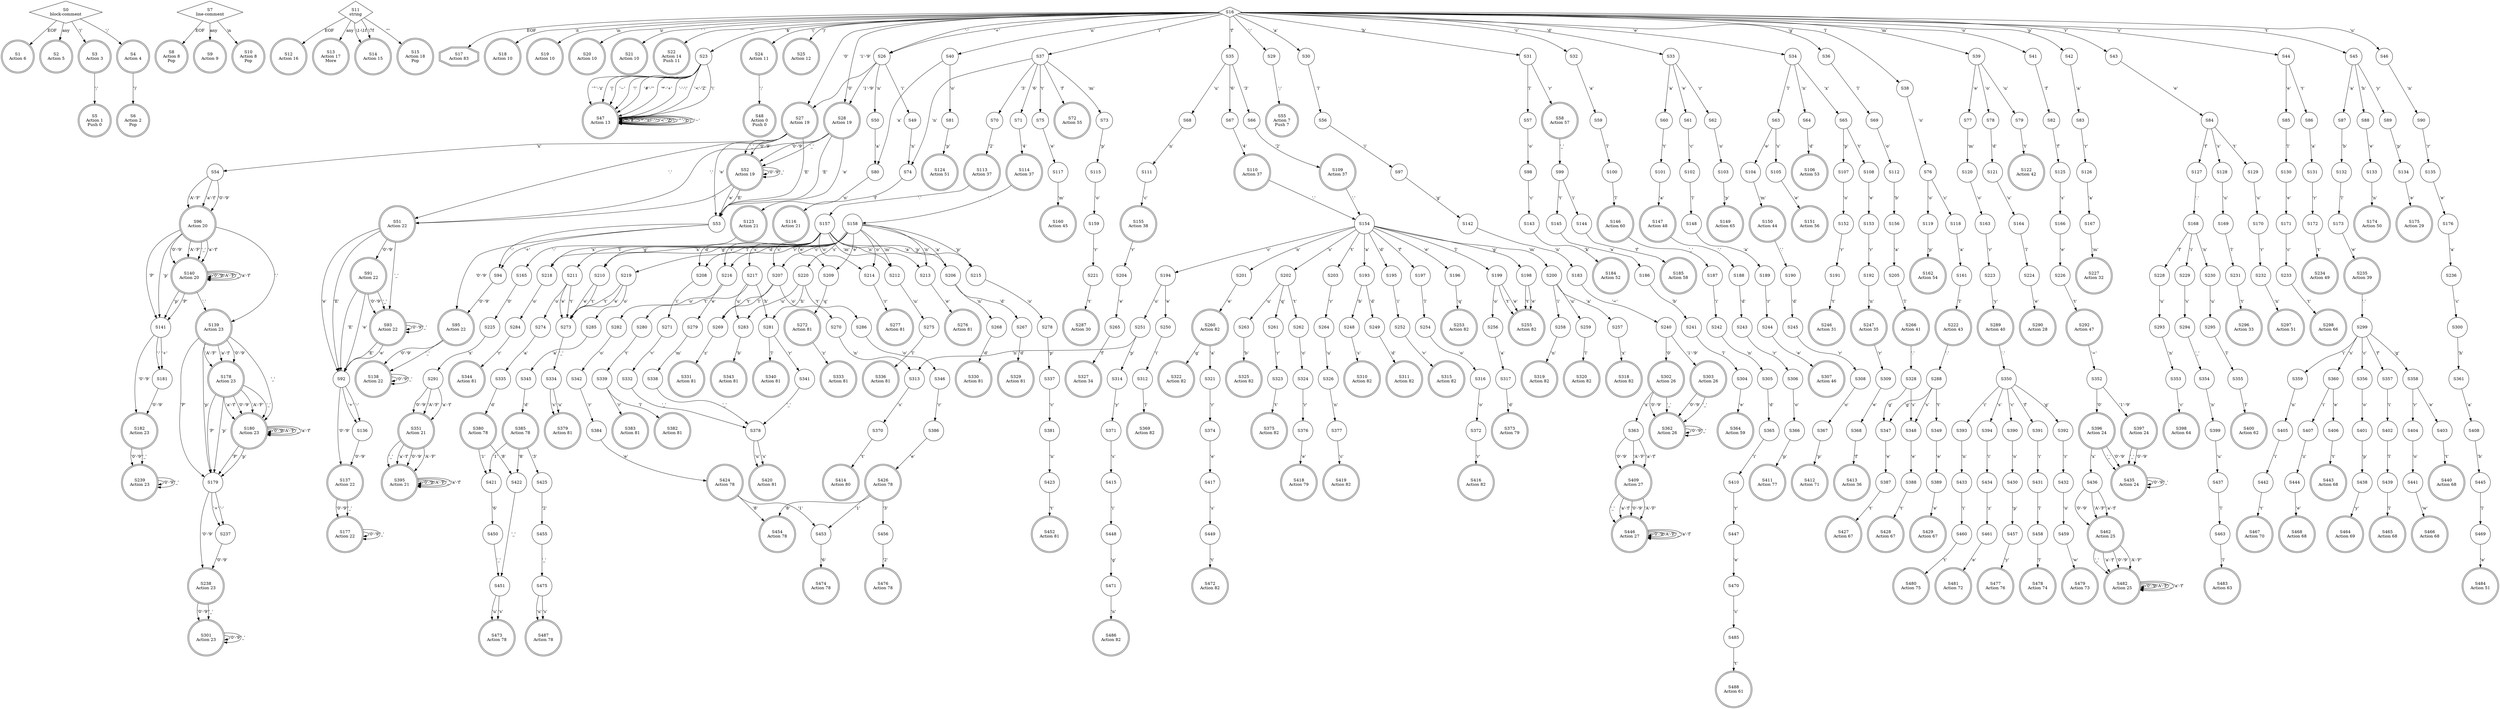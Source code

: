 digraph {
S0 [label="S0\nblock-comment"; shape = diamond];
S0-> S1 [label="EOF"];
S0-> S2 [label="any"];
S0-> S3 [label="'('"];
S0-> S4 [label="';'"];
S1 [label="S1\nAction 6"; shape = doublecircle];
S2 [label="S2\nAction 5"; shape = doublecircle];
S3 [label="S3\nAction 3"; shape = doublecircle];
S3-> S5 [label="';'"];
S4 [label="S4\nAction 4"; shape = doublecircle];
S4-> S6 [label="')'"];
S5 [label="S5\nAction 1\nPush 0"; shape = doublecircle];
S6 [label="S6\nAction 2\nPop"; shape = doublecircle];
S7 [label="S7\nline-comment"; shape = diamond];
S7-> S8 [label="EOF"];
S7-> S9 [label="any"];
S7-> S10 [label="\\n"];
S8 [label="S8\nAction 8\nPop"; shape = doublecircle];
S9 [label="S9\nAction 9"; shape = doublecircle];
S10 [label="S10\nAction 8\nPop"; shape = doublecircle];
S11 [label="S11\nstring"; shape = diamond];
S11-> S12 [label="EOF"];
S11-> S13 [label="any"];
S11-> S14 [label="\\1-\\1f"];
S11-> S15 [label="'\"'"];
S11-> S14 [label="\\7f"];
S12 [label="S12\nAction 16"; shape = doublecircle];
S13 [label="S13\nAction 17\nMore"; shape = doublecircle];
S14 [label="S14\nAction 15"; shape = doublecircle];
S15 [label="S15\nAction 18\nPop"; shape = doublecircle];
S16 [label="S16"; shape = diamond];
S16-> S17 [label="EOF"];
S16-> S18 [label="\\t"];
S16-> S19 [label="\\n"];
S16-> S20 [label="\\r"];
S16-> S21 [label="' '"];
S16-> S22 [label="'\"'"];
S16-> S23 [label="'$'"];
S16-> S24 [label="'('"];
S16-> S25 [label="')'"];
S16-> S26 [label="'+'"];
S16-> S26 [label="'-'"];
S16-> S27 [label="'0'"];
S16-> S28 [label="'1'-'9'"];
S16-> S29 [label="';'"];
S16-> S30 [label="'a'"];
S16-> S31 [label="'b'"];
S16-> S32 [label="'c'"];
S16-> S33 [label="'d'"];
S16-> S34 [label="'e'"];
S16-> S35 [label="'f'"];
S16-> S36 [label="'g'"];
S16-> S37 [label="'i'"];
S16-> S38 [label="'l'"];
S16-> S39 [label="'m'"];
S16-> S40 [label="'n'"];
S16-> S41 [label="'o'"];
S16-> S42 [label="'p'"];
S16-> S43 [label="'r'"];
S16-> S44 [label="'s'"];
S16-> S45 [label="'t'"];
S16-> S46 [label="'u'"];
S17 [label="S17\nAction 83"; shape = doubleoctagon];
S18 [label="S18\nAction 10"; shape = doublecircle];
S19 [label="S19\nAction 10"; shape = doublecircle];
S20 [label="S20\nAction 10"; shape = doublecircle];
S21 [label="S21\nAction 10"; shape = doublecircle];
S22 [label="S22\nAction 14\nPush 11"; shape = doublecircle];
S23 [label="S23"; shape = circle];
S23-> S47 [label="'!'"];
S23-> S47 [label="'#'-'''"];
S23-> S47 [label="'*'-'+'"];
S23-> S47 [label="'-'-':'"];
S23-> S47 [label="'<'-'Z'"];
S23-> S47 [label="'\\'"];
S23-> S47 [label="'^'-'z'"];
S23-> S47 [label="'|'"];
S23-> S47 [label="'~'"];
S24 [label="S24\nAction 11"; shape = doublecircle];
S24-> S48 [label="';'"];
S25 [label="S25\nAction 12"; shape = doublecircle];
S26 [label="S26"; shape = circle];
S26-> S27 [label="'0'"];
S26-> S28 [label="'1'-'9'"];
S26-> S49 [label="'i'"];
S26-> S50 [label="'n'"];
S27 [label="S27\nAction 19"; shape = doublecircle];
S27-> S51 [label="'.'"];
S27-> S52 [label="'0'-'9'"];
S27-> S53 [label="'E'"];
S27-> S52 [label="'_'"];
S27-> S53 [label="'e'"];
S27-> S54 [label="'x'"];
S28 [label="S28\nAction 19"; shape = doublecircle];
S28-> S51 [label="'.'"];
S28-> S52 [label="'0'-'9'"];
S28-> S53 [label="'E'"];
S28-> S52 [label="'_'"];
S28-> S53 [label="'e'"];
S29 [label="S29"; shape = circle];
S29-> S55 [label="';'"];
S30 [label="S30"; shape = circle];
S30-> S56 [label="'l'"];
S31 [label="S31"; shape = circle];
S31-> S57 [label="'l'"];
S31-> S58 [label="'r'"];
S32 [label="S32"; shape = circle];
S32-> S59 [label="'a'"];
S33 [label="S33"; shape = circle];
S33-> S60 [label="'a'"];
S33-> S61 [label="'e'"];
S33-> S62 [label="'r'"];
S34 [label="S34"; shape = circle];
S34-> S63 [label="'l'"];
S34-> S64 [label="'n'"];
S34-> S65 [label="'x'"];
S35 [label="S35"; shape = circle];
S35-> S66 [label="'3'"];
S35-> S67 [label="'6'"];
S35-> S68 [label="'u'"];
S36 [label="S36"; shape = circle];
S36-> S69 [label="'l'"];
S37 [label="S37"; shape = circle];
S37-> S70 [label="'3'"];
S37-> S71 [label="'6'"];
S37-> S72 [label="'f'"];
S37-> S73 [label="'m'"];
S37-> S74 [label="'n'"];
S37-> S75 [label="'t'"];
S38 [label="S38"; shape = circle];
S38-> S76 [label="'o'"];
S39 [label="S39"; shape = circle];
S39-> S77 [label="'e'"];
S39-> S78 [label="'o'"];
S39-> S79 [label="'u'"];
S40 [label="S40"; shape = circle];
S40-> S80 [label="'a'"];
S40-> S81 [label="'o'"];
S41 [label="S41"; shape = circle];
S41-> S82 [label="'f'"];
S42 [label="S42"; shape = circle];
S42-> S83 [label="'a'"];
S43 [label="S43"; shape = circle];
S43-> S84 [label="'e'"];
S44 [label="S44"; shape = circle];
S44-> S85 [label="'e'"];
S44-> S86 [label="'t'"];
S45 [label="S45"; shape = circle];
S45-> S87 [label="'a'"];
S45-> S88 [label="'h'"];
S45-> S89 [label="'y'"];
S46 [label="S46"; shape = circle];
S46-> S90 [label="'n'"];
S47 [label="S47\nAction 13"; shape = doublecircle];
S47-> S47 [label="'!'"];
S47-> S47 [label="'#'-'''"];
S47-> S47 [label="'*'-'+'"];
S47-> S47 [label="'-'-':'"];
S47-> S47 [label="'<'-'Z'"];
S47-> S47 [label="'\\'"];
S47-> S47 [label="'^'-'z'"];
S47-> S47 [label="'|'"];
S47-> S47 [label="'~'"];
S48 [label="S48\nAction 0\nPush 0"; shape = doublecircle];
S49 [label="S49"; shape = circle];
S49-> S74 [label="'n'"];
S50 [label="S50"; shape = circle];
S50-> S80 [label="'a'"];
S51 [label="S51\nAction 22"; shape = doublecircle];
S51-> S91 [label="'0'-'9'"];
S51-> S92 [label="'E'"];
S51-> S93 [label="'_'"];
S51-> S92 [label="'e'"];
S52 [label="S52\nAction 19"; shape = doublecircle];
S52-> S51 [label="'.'"];
S52-> S52 [label="'0'-'9'"];
S52-> S53 [label="'E'"];
S52-> S52 [label="'_'"];
S52-> S53 [label="'e'"];
S53 [label="S53"; shape = circle];
S53-> S94 [label="'+'"];
S53-> S94 [label="'-'"];
S53-> S95 [label="'0'-'9'"];
S54 [label="S54"; shape = circle];
S54-> S96 [label="'0'-'9'"];
S54-> S96 [label="'A'-'F'"];
S54-> S96 [label="'a'-'f'"];
S55 [label="S55\nAction 7\nPush 7"; shape = doublecircle];
S56 [label="S56"; shape = circle];
S56-> S97 [label="'i'"];
S57 [label="S57"; shape = circle];
S57-> S98 [label="'o'"];
S58 [label="S58\nAction 57"; shape = doublecircle];
S58-> S99 [label="'_'"];
S59 [label="S59"; shape = circle];
S59-> S100 [label="'l'"];
S60 [label="S60"; shape = circle];
S60-> S101 [label="'t'"];
S61 [label="S61"; shape = circle];
S61-> S102 [label="'c'"];
S62 [label="S62"; shape = circle];
S62-> S103 [label="'o'"];
S63 [label="S63"; shape = circle];
S63-> S104 [label="'e'"];
S63-> S105 [label="'s'"];
S64 [label="S64"; shape = circle];
S64-> S106 [label="'d'"];
S65 [label="S65"; shape = circle];
S65-> S107 [label="'p'"];
S65-> S108 [label="'t'"];
S66 [label="S66"; shape = circle];
S66-> S109 [label="'2'"];
S67 [label="S67"; shape = circle];
S67-> S110 [label="'4'"];
S68 [label="S68"; shape = circle];
S68-> S111 [label="'n'"];
S69 [label="S69"; shape = circle];
S69-> S112 [label="'o'"];
S70 [label="S70"; shape = circle];
S70-> S113 [label="'2'"];
S71 [label="S71"; shape = circle];
S71-> S114 [label="'4'"];
S72 [label="S72\nAction 55"; shape = doublecircle];
S73 [label="S73"; shape = circle];
S73-> S115 [label="'p'"];
S74 [label="S74"; shape = circle];
S74-> S116 [label="'f'"];
S75 [label="S75"; shape = circle];
S75-> S117 [label="'e'"];
S76 [label="S76"; shape = circle];
S76-> S118 [label="'c'"];
S76-> S119 [label="'o'"];
S77 [label="S77"; shape = circle];
S77-> S120 [label="'m'"];
S78 [label="S78"; shape = circle];
S78-> S121 [label="'d'"];
S79 [label="S79"; shape = circle];
S79-> S122 [label="'t'"];
S80 [label="S80"; shape = circle];
S80-> S123 [label="'n'"];
S81 [label="S81"; shape = circle];
S81-> S124 [label="'p'"];
S82 [label="S82"; shape = circle];
S82-> S125 [label="'f'"];
S83 [label="S83"; shape = circle];
S83-> S126 [label="'r'"];
S84 [label="S84"; shape = circle];
S84-> S127 [label="'f'"];
S84-> S128 [label="'s'"];
S84-> S129 [label="'t'"];
S85 [label="S85"; shape = circle];
S85-> S130 [label="'l'"];
S86 [label="S86"; shape = circle];
S86-> S131 [label="'a'"];
S87 [label="S87"; shape = circle];
S87-> S132 [label="'b'"];
S88 [label="S88"; shape = circle];
S88-> S133 [label="'e'"];
S89 [label="S89"; shape = circle];
S89-> S134 [label="'p'"];
S90 [label="S90"; shape = circle];
S90-> S135 [label="'r'"];
S91 [label="S91\nAction 22"; shape = doublecircle];
S91-> S93 [label="'0'-'9'"];
S91-> S92 [label="'E'"];
S91-> S93 [label="'_'"];
S91-> S92 [label="'e'"];
S92 [label="S92"; shape = circle];
S92-> S136 [label="'+'"];
S92-> S136 [label="'-'"];
S92-> S137 [label="'0'-'9'"];
S93 [label="S93\nAction 22"; shape = doublecircle];
S93-> S93 [label="'0'-'9'"];
S93-> S92 [label="'E'"];
S93-> S93 [label="'_'"];
S93-> S92 [label="'e'"];
S94 [label="S94"; shape = circle];
S94-> S95 [label="'0'-'9'"];
S95 [label="S95\nAction 22"; shape = doublecircle];
S95-> S138 [label="'0'-'9'"];
S95-> S138 [label="'_'"];
S96 [label="S96\nAction 20"; shape = doublecircle];
S96-> S139 [label="'.'"];
S96-> S140 [label="'0'-'9'"];
S96-> S140 [label="'A'-'F'"];
S96-> S141 [label="'P'"];
S96-> S140 [label="'_'"];
S96-> S140 [label="'a'-'f'"];
S96-> S141 [label="'p'"];
S97 [label="S97"; shape = circle];
S97-> S142 [label="'g'"];
S98 [label="S98"; shape = circle];
S98-> S143 [label="'c'"];
S99 [label="S99"; shape = circle];
S99-> S144 [label="'i'"];
S99-> S145 [label="'t'"];
S100 [label="S100"; shape = circle];
S100-> S146 [label="'l'"];
S101 [label="S101"; shape = circle];
S101-> S147 [label="'a'"];
S102 [label="S102"; shape = circle];
S102-> S148 [label="'l'"];
S103 [label="S103"; shape = circle];
S103-> S149 [label="'p'"];
S104 [label="S104"; shape = circle];
S104-> S150 [label="'m'"];
S105 [label="S105"; shape = circle];
S105-> S151 [label="'e'"];
S106 [label="S106\nAction 53"; shape = doublecircle];
S107 [label="S107"; shape = circle];
S107-> S152 [label="'o'"];
S108 [label="S108"; shape = circle];
S108-> S153 [label="'e'"];
S109 [label="S109\nAction 37"; shape = doublecircle];
S109-> S154 [label="'.'"];
S110 [label="S110\nAction 37"; shape = doublecircle];
S110-> S154 [label="'.'"];
S111 [label="S111"; shape = circle];
S111-> S155 [label="'c'"];
S112 [label="S112"; shape = circle];
S112-> S156 [label="'b'"];
S113 [label="S113\nAction 37"; shape = doublecircle];
S113-> S157 [label="'.'"];
S114 [label="S114\nAction 37"; shape = doublecircle];
S114-> S158 [label="'.'"];
S115 [label="S115"; shape = circle];
S115-> S159 [label="'o'"];
S116 [label="S116\nAction 21"; shape = doublecircle];
S117 [label="S117"; shape = circle];
S117-> S160 [label="'m'"];
S118 [label="S118"; shape = circle];
S118-> S161 [label="'a'"];
S119 [label="S119"; shape = circle];
S119-> S162 [label="'p'"];
S120 [label="S120"; shape = circle];
S120-> S163 [label="'o'"];
S121 [label="S121"; shape = circle];
S121-> S164 [label="'u'"];
S122 [label="S122\nAction 42"; shape = doublecircle];
S123 [label="S123\nAction 21"; shape = doublecircle];
S123-> S165 [label="':'"];
S124 [label="S124\nAction 51"; shape = doublecircle];
S125 [label="S125"; shape = circle];
S125-> S166 [label="'s'"];
S126 [label="S126"; shape = circle];
S126-> S167 [label="'a'"];
S127 [label="S127"; shape = circle];
S127-> S168 [label="'.'"];
S128 [label="S128"; shape = circle];
S128-> S169 [label="'u'"];
S129 [label="S129"; shape = circle];
S129-> S170 [label="'u'"];
S130 [label="S130"; shape = circle];
S130-> S171 [label="'e'"];
S131 [label="S131"; shape = circle];
S131-> S172 [label="'r'"];
S132 [label="S132"; shape = circle];
S132-> S173 [label="'l'"];
S133 [label="S133"; shape = circle];
S133-> S174 [label="'n'"];
S134 [label="S134"; shape = circle];
S134-> S175 [label="'e'"];
S135 [label="S135"; shape = circle];
S135-> S176 [label="'e'"];
S136 [label="S136"; shape = circle];
S136-> S137 [label="'0'-'9'"];
S137 [label="S137\nAction 22"; shape = doublecircle];
S137-> S177 [label="'0'-'9'"];
S137-> S177 [label="'_'"];
S138 [label="S138\nAction 22"; shape = doublecircle];
S138-> S138 [label="'0'-'9'"];
S138-> S138 [label="'_'"];
S139 [label="S139\nAction 23"; shape = doublecircle];
S139-> S178 [label="'0'-'9'"];
S139-> S178 [label="'A'-'F'"];
S139-> S179 [label="'P'"];
S139-> S180 [label="'_'"];
S139-> S178 [label="'a'-'f'"];
S139-> S179 [label="'p'"];
S140 [label="S140\nAction 20"; shape = doublecircle];
S140-> S139 [label="'.'"];
S140-> S140 [label="'0'-'9'"];
S140-> S140 [label="'A'-'F'"];
S140-> S141 [label="'P'"];
S140-> S140 [label="'_'"];
S140-> S140 [label="'a'-'f'"];
S140-> S141 [label="'p'"];
S141 [label="S141"; shape = circle];
S141-> S181 [label="'+'"];
S141-> S181 [label="'-'"];
S141-> S182 [label="'0'-'9'"];
S142 [label="S142"; shape = circle];
S142-> S183 [label="'n'"];
S143 [label="S143"; shape = circle];
S143-> S184 [label="'k'"];
S144 [label="S144"; shape = circle];
S144-> S185 [label="'f'"];
S145 [label="S145"; shape = circle];
S145-> S186 [label="'a'"];
S146 [label="S146\nAction 60"; shape = doublecircle];
S146-> S187 [label="'_'"];
S147 [label="S147\nAction 48"; shape = doublecircle];
S147-> S188 [label="'.'"];
S148 [label="S148"; shape = circle];
S148-> S189 [label="'a'"];
S149 [label="S149\nAction 65"; shape = doublecircle];
S150 [label="S150\nAction 44"; shape = doublecircle];
S150-> S190 [label="'.'"];
S151 [label="S151\nAction 56"; shape = doublecircle];
S152 [label="S152"; shape = circle];
S152-> S191 [label="'r'"];
S153 [label="S153"; shape = circle];
S153-> S192 [label="'r'"];
S154 [label="S154"; shape = circle];
S154-> S193 [label="'a'"];
S154-> S194 [label="'c'"];
S154-> S195 [label="'d'"];
S154-> S196 [label="'e'"];
S154-> S197 [label="'f'"];
S154-> S198 [label="'g'"];
S154-> S199 [label="'l'"];
S154-> S200 [label="'m'"];
S154-> S201 [label="'n'"];
S154-> S202 [label="'s'"];
S154-> S203 [label="'t'"];
S155 [label="S155\nAction 38"; shape = doublecircle];
S155-> S204 [label="'r'"];
S156 [label="S156"; shape = circle];
S156-> S205 [label="'a'"];
S157 [label="S157"; shape = circle];
S157-> S206 [label="'a'"];
S157-> S207 [label="'c'"];
S157-> S208 [label="'d'"];
S157-> S209 [label="'e'"];
S157-> S210 [label="'g'"];
S157-> S211 [label="'l'"];
S157-> S212 [label="'m'"];
S157-> S213 [label="'n'"];
S157-> S214 [label="'o'"];
S157-> S215 [label="'p'"];
S157-> S216 [label="'r'"];
S157-> S217 [label="'s'"];
S157-> S218 [label="'x'"];
S158 [label="S158"; shape = circle];
S158-> S206 [label="'a'"];
S158-> S207 [label="'c'"];
S158-> S208 [label="'d'"];
S158-> S209 [label="'e'"];
S158-> S210 [label="'g'"];
S158-> S219 [label="'l'"];
S158-> S212 [label="'m'"];
S158-> S213 [label="'n'"];
S158-> S214 [label="'o'"];
S158-> S215 [label="'p'"];
S158-> S216 [label="'r'"];
S158-> S220 [label="'s'"];
S158-> S218 [label="'x'"];
S159 [label="S159"; shape = circle];
S159-> S221 [label="'r'"];
S160 [label="S160\nAction 45"; shape = doublecircle];
S161 [label="S161"; shape = circle];
S161-> S222 [label="'l'"];
S162 [label="S162\nAction 54"; shape = doublecircle];
S163 [label="S163"; shape = circle];
S163-> S223 [label="'r'"];
S164 [label="S164"; shape = circle];
S164-> S224 [label="'l'"];
S165 [label="S165"; shape = circle];
S165-> S225 [label="'0'"];
S166 [label="S166"; shape = circle];
S166-> S226 [label="'e'"];
S167 [label="S167"; shape = circle];
S167-> S227 [label="'m'"];
S168 [label="S168"; shape = circle];
S168-> S228 [label="'f'"];
S168-> S229 [label="'i'"];
S168-> S230 [label="'n'"];
S169 [label="S169"; shape = circle];
S169-> S231 [label="'l'"];
S170 [label="S170"; shape = circle];
S170-> S232 [label="'r'"];
S171 [label="S171"; shape = circle];
S171-> S233 [label="'c'"];
S172 [label="S172"; shape = circle];
S172-> S234 [label="'t'"];
S173 [label="S173"; shape = circle];
S173-> S235 [label="'e'"];
S174 [label="S174\nAction 50"; shape = doublecircle];
S175 [label="S175\nAction 29"; shape = doublecircle];
S176 [label="S176"; shape = circle];
S176-> S236 [label="'a'"];
S177 [label="S177\nAction 22"; shape = doublecircle];
S177-> S177 [label="'0'-'9'"];
S177-> S177 [label="'_'"];
S178 [label="S178\nAction 23"; shape = doublecircle];
S178-> S180 [label="'0'-'9'"];
S178-> S180 [label="'A'-'F'"];
S178-> S179 [label="'P'"];
S178-> S180 [label="'_'"];
S178-> S180 [label="'a'-'f'"];
S178-> S179 [label="'p'"];
S179 [label="S179"; shape = circle];
S179-> S237 [label="'+'"];
S179-> S237 [label="'-'"];
S179-> S238 [label="'0'-'9'"];
S180 [label="S180\nAction 23"; shape = doublecircle];
S180-> S180 [label="'0'-'9'"];
S180-> S180 [label="'A'-'F'"];
S180-> S179 [label="'P'"];
S180-> S180 [label="'_'"];
S180-> S180 [label="'a'-'f'"];
S180-> S179 [label="'p'"];
S181 [label="S181"; shape = circle];
S181-> S182 [label="'0'-'9'"];
S182 [label="S182\nAction 23"; shape = doublecircle];
S182-> S239 [label="'0'-'9'"];
S182-> S239 [label="'_'"];
S183 [label="S183"; shape = circle];
S183-> S240 [label="'='"];
S184 [label="S184\nAction 52"; shape = doublecircle];
S185 [label="S185\nAction 58"; shape = doublecircle];
S186 [label="S186"; shape = circle];
S186-> S241 [label="'b'"];
S187 [label="S187"; shape = circle];
S187-> S242 [label="'i'"];
S188 [label="S188"; shape = circle];
S188-> S243 [label="'d'"];
S189 [label="S189"; shape = circle];
S189-> S244 [label="'r'"];
S190 [label="S190"; shape = circle];
S190-> S245 [label="'d'"];
S191 [label="S191"; shape = circle];
S191-> S246 [label="'t'"];
S192 [label="S192"; shape = circle];
S192-> S247 [label="'n'"];
S193 [label="S193"; shape = circle];
S193-> S248 [label="'b'"];
S193-> S249 [label="'d'"];
S194 [label="S194"; shape = circle];
S194-> S250 [label="'e'"];
S194-> S251 [label="'o'"];
S195 [label="S195"; shape = circle];
S195-> S252 [label="'i'"];
S196 [label="S196"; shape = circle];
S196-> S253 [label="'q'"];
S197 [label="S197"; shape = circle];
S197-> S254 [label="'l'"];
S198 [label="S198"; shape = circle];
S198-> S255 [label="'e'"];
S198-> S255 [label="'t'"];
S199 [label="S199"; shape = circle];
S199-> S255 [label="'e'"];
S199-> S256 [label="'o'"];
S199-> S255 [label="'t'"];
S200 [label="S200"; shape = circle];
S200-> S257 [label="'a'"];
S200-> S258 [label="'i'"];
S200-> S259 [label="'u'"];
S201 [label="S201"; shape = circle];
S201-> S260 [label="'e'"];
S202 [label="S202"; shape = circle];
S202-> S261 [label="'q'"];
S202-> S262 [label="'t'"];
S202-> S263 [label="'u'"];
S203 [label="S203"; shape = circle];
S203-> S264 [label="'r'"];
S204 [label="S204"; shape = circle];
S204-> S265 [label="'e'"];
S205 [label="S205"; shape = circle];
S205-> S266 [label="'l'"];
S206 [label="S206"; shape = circle];
S206-> S267 [label="'d'"];
S206-> S268 [label="'n'"];
S207 [label="S207"; shape = circle];
S207-> S269 [label="'l'"];
S207-> S270 [label="'o'"];
S207-> S269 [label="'t'"];
S208 [label="S208"; shape = circle];
S208-> S271 [label="'i'"];
S209 [label="S209"; shape = circle];
S209-> S272 [label="'q'"];
S210 [label="S210"; shape = circle];
S210-> S273 [label="'e'"];
S210-> S273 [label="'t'"];
S211 [label="S211"; shape = circle];
S211-> S273 [label="'e'"];
S211-> S274 [label="'o'"];
S211-> S273 [label="'t'"];
S212 [label="S212"; shape = circle];
S212-> S275 [label="'u'"];
S213 [label="S213"; shape = circle];
S213-> S276 [label="'e'"];
S214 [label="S214"; shape = circle];
S214-> S277 [label="'r'"];
S215 [label="S215"; shape = circle];
S215-> S278 [label="'o'"];
S216 [label="S216"; shape = circle];
S216-> S279 [label="'e'"];
S216-> S280 [label="'o'"];
S217 [label="S217"; shape = circle];
S217-> S281 [label="'h'"];
S217-> S282 [label="'t'"];
S217-> S283 [label="'u'"];
S218 [label="S218"; shape = circle];
S218-> S284 [label="'o'"];
S219 [label="S219"; shape = circle];
S219-> S273 [label="'e'"];
S219-> S285 [label="'o'"];
S219-> S273 [label="'t'"];
S220 [label="S220"; shape = circle];
S220-> S281 [label="'h'"];
S220-> S286 [label="'t'"];
S220-> S283 [label="'u'"];
S221 [label="S221"; shape = circle];
S221-> S287 [label="'t'"];
S222 [label="S222\nAction 43"; shape = doublecircle];
S222-> S288 [label="'.'"];
S223 [label="S223"; shape = circle];
S223-> S289 [label="'y'"];
S224 [label="S224"; shape = circle];
S224-> S290 [label="'e'"];
S225 [label="S225"; shape = circle];
S225-> S291 [label="'x'"];
S226 [label="S226"; shape = circle];
S226-> S292 [label="'t'"];
S227 [label="S227\nAction 32"; shape = doublecircle];
S228 [label="S228"; shape = circle];
S228-> S293 [label="'u'"];
S229 [label="S229"; shape = circle];
S229-> S294 [label="'s'"];
S230 [label="S230"; shape = circle];
S230-> S295 [label="'u'"];
S231 [label="S231"; shape = circle];
S231-> S296 [label="'t'"];
S232 [label="S232"; shape = circle];
S232-> S297 [label="'n'"];
S233 [label="S233"; shape = circle];
S233-> S298 [label="'t'"];
S234 [label="S234\nAction 49"; shape = doublecircle];
S235 [label="S235\nAction 39"; shape = doublecircle];
S235-> S299 [label="'.'"];
S236 [label="S236"; shape = circle];
S236-> S300 [label="'c'"];
S237 [label="S237"; shape = circle];
S237-> S238 [label="'0'-'9'"];
S238 [label="S238\nAction 23"; shape = doublecircle];
S238-> S301 [label="'0'-'9'"];
S238-> S301 [label="'_'"];
S239 [label="S239\nAction 23"; shape = doublecircle];
S239-> S239 [label="'0'-'9'"];
S239-> S239 [label="'_'"];
S240 [label="S240"; shape = circle];
S240-> S302 [label="'0'"];
S240-> S303 [label="'1'-'9'"];
S241 [label="S241"; shape = circle];
S241-> S304 [label="'l'"];
S242 [label="S242"; shape = circle];
S242-> S305 [label="'n'"];
S243 [label="S243"; shape = circle];
S243-> S306 [label="'r'"];
S244 [label="S244"; shape = circle];
S244-> S307 [label="'e'"];
S245 [label="S245"; shape = circle];
S245-> S308 [label="'r'"];
S246 [label="S246\nAction 31"; shape = doublecircle];
S247 [label="S247\nAction 35"; shape = doublecircle];
S247-> S309 [label="'r'"];
S248 [label="S248"; shape = circle];
S248-> S310 [label="'s'"];
S249 [label="S249"; shape = circle];
S249-> S311 [label="'d'"];
S250 [label="S250"; shape = circle];
S250-> S312 [label="'i'"];
S251 [label="S251"; shape = circle];
S251-> S313 [label="'n'"];
S251-> S314 [label="'p'"];
S252 [label="S252"; shape = circle];
S252-> S315 [label="'v'"];
S253 [label="S253\nAction 82"; shape = doublecircle];
S254 [label="S254"; shape = circle];
S254-> S316 [label="'o'"];
S255 [label="S255\nAction 82"; shape = doublecircle];
S256 [label="S256"; shape = circle];
S256-> S317 [label="'a'"];
S257 [label="S257"; shape = circle];
S257-> S318 [label="'x'"];
S258 [label="S258"; shape = circle];
S258-> S319 [label="'n'"];
S259 [label="S259"; shape = circle];
S259-> S320 [label="'l'"];
S260 [label="S260\nAction 82"; shape = doublecircle];
S260-> S321 [label="'a'"];
S260-> S322 [label="'g'"];
S261 [label="S261"; shape = circle];
S261-> S323 [label="'r'"];
S262 [label="S262"; shape = circle];
S262-> S324 [label="'o'"];
S263 [label="S263"; shape = circle];
S263-> S325 [label="'b'"];
S264 [label="S264"; shape = circle];
S264-> S326 [label="'u'"];
S265 [label="S265"; shape = circle];
S265-> S327 [label="'f'"];
S266 [label="S266\nAction 41"; shape = doublecircle];
S266-> S328 [label="'.'"];
S267 [label="S267"; shape = circle];
S267-> S329 [label="'d'"];
S268 [label="S268"; shape = circle];
S268-> S330 [label="'d'"];
S269 [label="S269"; shape = circle];
S269-> S331 [label="'z'"];
S270 [label="S270"; shape = circle];
S270-> S313 [label="'n'"];
S271 [label="S271"; shape = circle];
S271-> S332 [label="'v'"];
S272 [label="S272\nAction 81"; shape = doublecircle];
S272-> S333 [label="'z'"];
S273 [label="S273"; shape = circle];
S273-> S334 [label="'_'"];
S274 [label="S274"; shape = circle];
S274-> S335 [label="'a'"];
S275 [label="S275"; shape = circle];
S275-> S336 [label="'l'"];
S276 [label="S276\nAction 81"; shape = doublecircle];
S277 [label="S277\nAction 81"; shape = doublecircle];
S278 [label="S278"; shape = circle];
S278-> S337 [label="'p'"];
S279 [label="S279"; shape = circle];
S279-> S338 [label="'m'"];
S280 [label="S280"; shape = circle];
S280-> S339 [label="'t'"];
S281 [label="S281"; shape = circle];
S281-> S340 [label="'l'"];
S281-> S341 [label="'r'"];
S282 [label="S282"; shape = circle];
S282-> S342 [label="'o'"];
S283 [label="S283"; shape = circle];
S283-> S343 [label="'b'"];
S284 [label="S284"; shape = circle];
S284-> S344 [label="'r'"];
S285 [label="S285"; shape = circle];
S285-> S345 [label="'a'"];
S286 [label="S286"; shape = circle];
S286-> S346 [label="'o'"];
S287 [label="S287\nAction 30"; shape = doublecircle];
S288 [label="S288"; shape = circle];
S288-> S347 [label="'g'"];
S288-> S348 [label="'s'"];
S288-> S349 [label="'t'"];
S289 [label="S289\nAction 40"; shape = doublecircle];
S289-> S350 [label="'.'"];
S290 [label="S290\nAction 28"; shape = doublecircle];
S291 [label="S291"; shape = circle];
S291-> S351 [label="'0'-'9'"];
S291-> S351 [label="'A'-'F'"];
S291-> S351 [label="'a'-'f'"];
S292 [label="S292\nAction 47"; shape = doublecircle];
S292-> S352 [label="'='"];
S293 [label="S293"; shape = circle];
S293-> S353 [label="'n'"];
S294 [label="S294"; shape = circle];
S294-> S354 [label="'_'"];
S295 [label="S295"; shape = circle];
S295-> S355 [label="'l'"];
S296 [label="S296\nAction 33"; shape = doublecircle];
S297 [label="S297\nAction 51"; shape = doublecircle];
S298 [label="S298\nAction 66"; shape = doublecircle];
S299 [label="S299"; shape = circle];
S299-> S356 [label="'c'"];
S299-> S357 [label="'f'"];
S299-> S358 [label="'g'"];
S299-> S359 [label="'i'"];
S299-> S360 [label="'s'"];
S300 [label="S300"; shape = circle];
S300-> S361 [label="'h'"];
S301 [label="S301\nAction 23"; shape = doublecircle];
S301-> S301 [label="'0'-'9'"];
S301-> S301 [label="'_'"];
S302 [label="S302\nAction 26"; shape = doublecircle];
S302-> S362 [label="'0'-'9'"];
S302-> S362 [label="'_'"];
S302-> S363 [label="'x'"];
S303 [label="S303\nAction 26"; shape = doublecircle];
S303-> S362 [label="'0'-'9'"];
S303-> S362 [label="'_'"];
S304 [label="S304"; shape = circle];
S304-> S364 [label="'e'"];
S305 [label="S305"; shape = circle];
S305-> S365 [label="'d'"];
S306 [label="S306"; shape = circle];
S306-> S366 [label="'o'"];
S307 [label="S307\nAction 46"; shape = doublecircle];
S308 [label="S308"; shape = circle];
S308-> S367 [label="'o'"];
S309 [label="S309"; shape = circle];
S309-> S368 [label="'e'"];
S310 [label="S310\nAction 82"; shape = doublecircle];
S311 [label="S311\nAction 82"; shape = doublecircle];
S312 [label="S312"; shape = circle];
S312-> S369 [label="'l'"];
S313 [label="S313"; shape = circle];
S313-> S370 [label="'s'"];
S314 [label="S314"; shape = circle];
S314-> S371 [label="'y'"];
S315 [label="S315\nAction 82"; shape = doublecircle];
S316 [label="S316"; shape = circle];
S316-> S372 [label="'o'"];
S317 [label="S317"; shape = circle];
S317-> S373 [label="'d'"];
S318 [label="S318\nAction 82"; shape = doublecircle];
S319 [label="S319\nAction 82"; shape = doublecircle];
S320 [label="S320\nAction 82"; shape = doublecircle];
S321 [label="S321"; shape = circle];
S321-> S374 [label="'r'"];
S322 [label="S322\nAction 82"; shape = doublecircle];
S323 [label="S323"; shape = circle];
S323-> S375 [label="'t'"];
S324 [label="S324"; shape = circle];
S324-> S376 [label="'r'"];
S325 [label="S325\nAction 82"; shape = doublecircle];
S326 [label="S326"; shape = circle];
S326-> S377 [label="'n'"];
S327 [label="S327\nAction 34"; shape = doublecircle];
S328 [label="S328"; shape = circle];
S328-> S347 [label="'g'"];
S328-> S348 [label="'s'"];
S329 [label="S329\nAction 81"; shape = doublecircle];
S330 [label="S330\nAction 81"; shape = doublecircle];
S331 [label="S331\nAction 81"; shape = doublecircle];
S332 [label="S332"; shape = circle];
S332-> S378 [label="'_'"];
S333 [label="S333\nAction 81"; shape = doublecircle];
S334 [label="S334"; shape = circle];
S334-> S379 [label="'s'"];
S334-> S379 [label="'u'"];
S335 [label="S335"; shape = circle];
S335-> S380 [label="'d'"];
S336 [label="S336\nAction 81"; shape = doublecircle];
S337 [label="S337"; shape = circle];
S337-> S381 [label="'c'"];
S338 [label="S338"; shape = circle];
S338-> S378 [label="'_'"];
S339 [label="S339"; shape = circle];
S339-> S382 [label="'l'"];
S339-> S383 [label="'r'"];
S340 [label="S340\nAction 81"; shape = doublecircle];
S341 [label="S341"; shape = circle];
S341-> S378 [label="'_'"];
S342 [label="S342"; shape = circle];
S342-> S384 [label="'r'"];
S343 [label="S343\nAction 81"; shape = doublecircle];
S344 [label="S344\nAction 81"; shape = doublecircle];
S345 [label="S345"; shape = circle];
S345-> S385 [label="'d'"];
S346 [label="S346"; shape = circle];
S346-> S386 [label="'r'"];
S347 [label="S347"; shape = circle];
S347-> S387 [label="'e'"];
S348 [label="S348"; shape = circle];
S348-> S388 [label="'e'"];
S349 [label="S349"; shape = circle];
S349-> S389 [label="'e'"];
S350 [label="S350"; shape = circle];
S350-> S390 [label="'c'"];
S350-> S391 [label="'f'"];
S350-> S392 [label="'g'"];
S350-> S393 [label="'i'"];
S350-> S394 [label="'s'"];
S351 [label="S351\nAction 21"; shape = doublecircle];
S351-> S395 [label="'0'-'9'"];
S351-> S395 [label="'A'-'F'"];
S351-> S395 [label="'_'"];
S351-> S395 [label="'a'-'f'"];
S352 [label="S352"; shape = circle];
S352-> S396 [label="'0'"];
S352-> S397 [label="'1'-'9'"];
S353 [label="S353"; shape = circle];
S353-> S398 [label="'c'"];
S354 [label="S354"; shape = circle];
S354-> S399 [label="'n'"];
S355 [label="S355"; shape = circle];
S355-> S400 [label="'l'"];
S356 [label="S356"; shape = circle];
S356-> S401 [label="'o'"];
S357 [label="S357"; shape = circle];
S357-> S402 [label="'i'"];
S358 [label="S358"; shape = circle];
S358-> S403 [label="'e'"];
S358-> S404 [label="'r'"];
S359 [label="S359"; shape = circle];
S359-> S405 [label="'n'"];
S360 [label="S360"; shape = circle];
S360-> S406 [label="'e'"];
S360-> S407 [label="'i'"];
S361 [label="S361"; shape = circle];
S361-> S408 [label="'a'"];
S362 [label="S362\nAction 26"; shape = doublecircle];
S362-> S362 [label="'0'-'9'"];
S362-> S362 [label="'_'"];
S363 [label="S363"; shape = circle];
S363-> S409 [label="'0'-'9'"];
S363-> S409 [label="'A'-'F'"];
S363-> S409 [label="'a'-'f'"];
S364 [label="S364\nAction 59"; shape = doublecircle];
S365 [label="S365"; shape = circle];
S365-> S410 [label="'i'"];
S366 [label="S366"; shape = circle];
S366-> S411 [label="'p'"];
S367 [label="S367"; shape = circle];
S367-> S412 [label="'p'"];
S368 [label="S368"; shape = circle];
S368-> S413 [label="'f'"];
S369 [label="S369\nAction 82"; shape = doublecircle];
S370 [label="S370"; shape = circle];
S370-> S414 [label="'t'"];
S371 [label="S371"; shape = circle];
S371-> S415 [label="'s'"];
S372 [label="S372"; shape = circle];
S372-> S416 [label="'r'"];
S373 [label="S373\nAction 79"; shape = doublecircle];
S374 [label="S374"; shape = circle];
S374-> S417 [label="'e'"];
S375 [label="S375\nAction 82"; shape = doublecircle];
S376 [label="S376"; shape = circle];
S376-> S418 [label="'e'"];
S377 [label="S377"; shape = circle];
S377-> S419 [label="'c'"];
S378 [label="S378"; shape = circle];
S378-> S420 [label="'s'"];
S378-> S420 [label="'u'"];
S379 [label="S379\nAction 81"; shape = doublecircle];
S380 [label="S380\nAction 78"; shape = doublecircle];
S380-> S421 [label="'1'"];
S380-> S422 [label="'8'"];
S381 [label="S381"; shape = circle];
S381-> S423 [label="'n'"];
S382 [label="S382\nAction 81"; shape = doublecircle];
S383 [label="S383\nAction 81"; shape = doublecircle];
S384 [label="S384"; shape = circle];
S384-> S424 [label="'e'"];
S385 [label="S385\nAction 78"; shape = doublecircle];
S385-> S421 [label="'1'"];
S385-> S425 [label="'3'"];
S385-> S422 [label="'8'"];
S386 [label="S386"; shape = circle];
S386-> S426 [label="'e'"];
S387 [label="S387"; shape = circle];
S387-> S427 [label="'t'"];
S388 [label="S388"; shape = circle];
S388-> S428 [label="'t'"];
S389 [label="S389"; shape = circle];
S389-> S429 [label="'e'"];
S390 [label="S390"; shape = circle];
S390-> S430 [label="'o'"];
S391 [label="S391"; shape = circle];
S391-> S431 [label="'i'"];
S392 [label="S392"; shape = circle];
S392-> S432 [label="'r'"];
S393 [label="S393"; shape = circle];
S393-> S433 [label="'n'"];
S394 [label="S394"; shape = circle];
S394-> S434 [label="'i'"];
S395 [label="S395\nAction 21"; shape = doublecircle];
S395-> S395 [label="'0'-'9'"];
S395-> S395 [label="'A'-'F'"];
S395-> S395 [label="'_'"];
S395-> S395 [label="'a'-'f'"];
S396 [label="S396\nAction 24"; shape = doublecircle];
S396-> S435 [label="'0'-'9'"];
S396-> S435 [label="'_'"];
S396-> S436 [label="'x'"];
S397 [label="S397\nAction 24"; shape = doublecircle];
S397-> S435 [label="'0'-'9'"];
S397-> S435 [label="'_'"];
S398 [label="S398\nAction 64"; shape = doublecircle];
S399 [label="S399"; shape = circle];
S399-> S437 [label="'u'"];
S400 [label="S400\nAction 62"; shape = doublecircle];
S401 [label="S401"; shape = circle];
S401-> S438 [label="'p'"];
S402 [label="S402"; shape = circle];
S402-> S439 [label="'l'"];
S403 [label="S403"; shape = circle];
S403-> S440 [label="'t'"];
S404 [label="S404"; shape = circle];
S404-> S441 [label="'o'"];
S405 [label="S405"; shape = circle];
S405-> S442 [label="'i'"];
S406 [label="S406"; shape = circle];
S406-> S443 [label="'t'"];
S407 [label="S407"; shape = circle];
S407-> S444 [label="'z'"];
S408 [label="S408"; shape = circle];
S408-> S445 [label="'b'"];
S409 [label="S409\nAction 27"; shape = doublecircle];
S409-> S446 [label="'0'-'9'"];
S409-> S446 [label="'A'-'F'"];
S409-> S446 [label="'_'"];
S409-> S446 [label="'a'-'f'"];
S410 [label="S410"; shape = circle];
S410-> S447 [label="'r'"];
S411 [label="S411\nAction 77"; shape = doublecircle];
S412 [label="S412\nAction 71"; shape = doublecircle];
S413 [label="S413\nAction 36"; shape = doublecircle];
S414 [label="S414\nAction 80"; shape = doublecircle];
S415 [label="S415"; shape = circle];
S415-> S448 [label="'i'"];
S416 [label="S416\nAction 82"; shape = doublecircle];
S417 [label="S417"; shape = circle];
S417-> S449 [label="'s'"];
S418 [label="S418\nAction 79"; shape = doublecircle];
S419 [label="S419\nAction 82"; shape = doublecircle];
S420 [label="S420\nAction 81"; shape = doublecircle];
S421 [label="S421"; shape = circle];
S421-> S450 [label="'6'"];
S422 [label="S422"; shape = circle];
S422-> S451 [label="'_'"];
S423 [label="S423"; shape = circle];
S423-> S452 [label="'t'"];
S424 [label="S424\nAction 78"; shape = doublecircle];
S424-> S453 [label="'1'"];
S424-> S454 [label="'8'"];
S425 [label="S425"; shape = circle];
S425-> S455 [label="'2'"];
S426 [label="S426\nAction 78"; shape = doublecircle];
S426-> S453 [label="'1'"];
S426-> S456 [label="'3'"];
S426-> S454 [label="'8'"];
S427 [label="S427\nAction 67"; shape = doublecircle];
S428 [label="S428\nAction 67"; shape = doublecircle];
S429 [label="S429\nAction 67"; shape = doublecircle];
S430 [label="S430"; shape = circle];
S430-> S457 [label="'p'"];
S431 [label="S431"; shape = circle];
S431-> S458 [label="'l'"];
S432 [label="S432"; shape = circle];
S432-> S459 [label="'o'"];
S433 [label="S433"; shape = circle];
S433-> S460 [label="'i'"];
S434 [label="S434"; shape = circle];
S434-> S461 [label="'z'"];
S435 [label="S435\nAction 24"; shape = doublecircle];
S435-> S435 [label="'0'-'9'"];
S435-> S435 [label="'_'"];
S436 [label="S436"; shape = circle];
S436-> S462 [label="'0'-'9'"];
S436-> S462 [label="'A'-'F'"];
S436-> S462 [label="'a'-'f'"];
S437 [label="S437"; shape = circle];
S437-> S463 [label="'l'"];
S438 [label="S438"; shape = circle];
S438-> S464 [label="'y'"];
S439 [label="S439"; shape = circle];
S439-> S465 [label="'l'"];
S440 [label="S440\nAction 68"; shape = doublecircle];
S441 [label="S441"; shape = circle];
S441-> S466 [label="'w'"];
S442 [label="S442"; shape = circle];
S442-> S467 [label="'t'"];
S443 [label="S443\nAction 68"; shape = doublecircle];
S444 [label="S444"; shape = circle];
S444-> S468 [label="'e'"];
S445 [label="S445"; shape = circle];
S445-> S469 [label="'l'"];
S446 [label="S446\nAction 27"; shape = doublecircle];
S446-> S446 [label="'0'-'9'"];
S446-> S446 [label="'A'-'F'"];
S446-> S446 [label="'_'"];
S446-> S446 [label="'a'-'f'"];
S447 [label="S447"; shape = circle];
S447-> S470 [label="'e'"];
S448 [label="S448"; shape = circle];
S448-> S471 [label="'g'"];
S449 [label="S449"; shape = circle];
S449-> S472 [label="'t'"];
S450 [label="S450"; shape = circle];
S450-> S451 [label="'_'"];
S451 [label="S451"; shape = circle];
S451-> S473 [label="'s'"];
S451-> S473 [label="'u'"];
S452 [label="S452\nAction 81"; shape = doublecircle];
S453 [label="S453"; shape = circle];
S453-> S474 [label="'6'"];
S454 [label="S454\nAction 78"; shape = doublecircle];
S455 [label="S455"; shape = circle];
S455-> S475 [label="'_'"];
S456 [label="S456"; shape = circle];
S456-> S476 [label="'2'"];
S457 [label="S457"; shape = circle];
S457-> S477 [label="'y'"];
S458 [label="S458"; shape = circle];
S458-> S478 [label="'l'"];
S459 [label="S459"; shape = circle];
S459-> S479 [label="'w'"];
S460 [label="S460"; shape = circle];
S460-> S480 [label="'t'"];
S461 [label="S461"; shape = circle];
S461-> S481 [label="'e'"];
S462 [label="S462\nAction 25"; shape = doublecircle];
S462-> S482 [label="'0'-'9'"];
S462-> S482 [label="'A'-'F'"];
S462-> S482 [label="'_'"];
S462-> S482 [label="'a'-'f'"];
S463 [label="S463"; shape = circle];
S463-> S483 [label="'l'"];
S464 [label="S464\nAction 69"; shape = doublecircle];
S465 [label="S465\nAction 68"; shape = doublecircle];
S466 [label="S466\nAction 68"; shape = doublecircle];
S467 [label="S467\nAction 70"; shape = doublecircle];
S468 [label="S468\nAction 68"; shape = doublecircle];
S469 [label="S469"; shape = circle];
S469-> S484 [label="'e'"];
S470 [label="S470"; shape = circle];
S470-> S485 [label="'c'"];
S471 [label="S471"; shape = circle];
S471-> S486 [label="'n'"];
S472 [label="S472\nAction 82"; shape = doublecircle];
S473 [label="S473\nAction 78"; shape = doublecircle];
S474 [label="S474\nAction 78"; shape = doublecircle];
S475 [label="S475"; shape = circle];
S475-> S487 [label="'s'"];
S475-> S487 [label="'u'"];
S476 [label="S476\nAction 78"; shape = doublecircle];
S477 [label="S477\nAction 76"; shape = doublecircle];
S478 [label="S478\nAction 74"; shape = doublecircle];
S479 [label="S479\nAction 73"; shape = doublecircle];
S480 [label="S480\nAction 75"; shape = doublecircle];
S481 [label="S481\nAction 72"; shape = doublecircle];
S482 [label="S482\nAction 25"; shape = doublecircle];
S482-> S482 [label="'0'-'9'"];
S482-> S482 [label="'A'-'F'"];
S482-> S482 [label="'_'"];
S482-> S482 [label="'a'-'f'"];
S483 [label="S483\nAction 63"; shape = doublecircle];
S484 [label="S484\nAction 51"; shape = doublecircle];
S485 [label="S485"; shape = circle];
S485-> S488 [label="'t'"];
S486 [label="S486\nAction 82"; shape = doublecircle];
S487 [label="S487\nAction 78"; shape = doublecircle];
S488 [label="S488\nAction 61"; shape = doublecircle];

}
